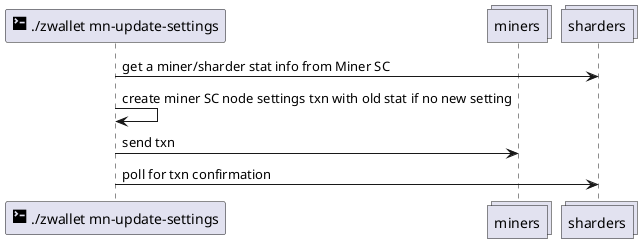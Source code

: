 @startuml
participant "<size:20><&terminal></size> ./zwallet mn-update-settings" as cli
collections miners
collections sharders

cli -> sharders: get a miner/sharder stat info from Miner SC
cli -> cli: create miner SC node settings txn with old stat if no new setting
cli -> miners: send txn
cli -> sharders: poll for txn confirmation

@enduml
